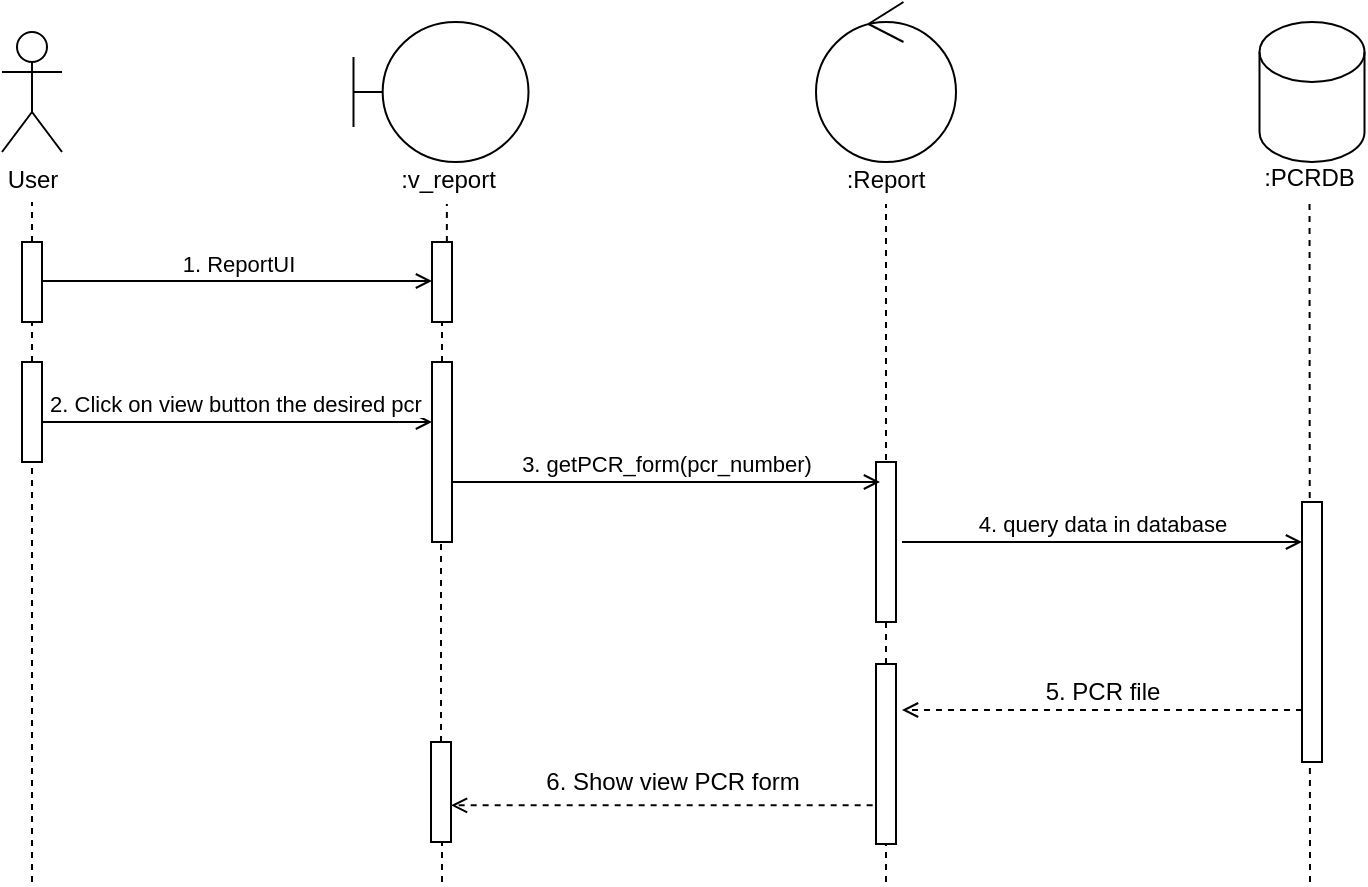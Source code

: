 <mxfile version="13.6.10" type="browser"><diagram id="q2syZKTEkAfUzBkTHq89" name="Page-1"><mxGraphModel dx="1038" dy="548" grid="1" gridSize="10" guides="1" tooltips="1" connect="1" arrows="1" fold="1" page="1" pageScale="1" pageWidth="827" pageHeight="1169" math="0" shadow="0"><root><mxCell id="0"/><mxCell id="1" parent="0"/><mxCell id="x_Y40ftsfW43p8Ch2PSU-1" value="User" style="shape=umlActor;verticalLabelPosition=bottom;verticalAlign=top;html=1;outlineConnect=0;" parent="1" vertex="1"><mxGeometry x="90" y="65" width="30" height="60" as="geometry"/></mxCell><mxCell id="x_Y40ftsfW43p8Ch2PSU-2" value="" style="shape=umlBoundary;whiteSpace=wrap;html=1;" parent="1" vertex="1"><mxGeometry x="265.75" y="60" width="87.5" height="70" as="geometry"/></mxCell><mxCell id="x_Y40ftsfW43p8Ch2PSU-3" value="" style="ellipse;shape=umlControl;whiteSpace=wrap;html=1;" parent="1" vertex="1"><mxGeometry x="497" y="50" width="70" height="80" as="geometry"/></mxCell><mxCell id="x_Y40ftsfW43p8Ch2PSU-4" value="" style="shape=cylinder3;whiteSpace=wrap;html=1;boundedLbl=1;backgroundOutline=1;size=15;" parent="1" vertex="1"><mxGeometry x="718.75" y="60" width="52.5" height="70" as="geometry"/></mxCell><mxCell id="x_Y40ftsfW43p8Ch2PSU-5" value="" style="endArrow=none;dashed=1;html=1;" parent="1" source="x_Y40ftsfW43p8Ch2PSU-36" target="x_Y40ftsfW43p8Ch2PSU-8" edge="1"><mxGeometry width="50" height="50" relative="1" as="geometry"><mxPoint x="310" y="660" as="sourcePoint"/><mxPoint x="310" y="70" as="targetPoint"/></mxGeometry></mxCell><mxCell id="x_Y40ftsfW43p8Ch2PSU-6" value="" style="endArrow=none;dashed=1;html=1;" parent="1" source="x_Y40ftsfW43p8Ch2PSU-19" target="x_Y40ftsfW43p8Ch2PSU-9" edge="1"><mxGeometry width="50" height="50" relative="1" as="geometry"><mxPoint x="534.5" y="660" as="sourcePoint"/><mxPoint x="534.5" y="220" as="targetPoint"/></mxGeometry></mxCell><mxCell id="x_Y40ftsfW43p8Ch2PSU-7" value="" style="endArrow=none;dashed=1;html=1;" parent="1" target="x_Y40ftsfW43p8Ch2PSU-10" edge="1"><mxGeometry width="50" height="50" relative="1" as="geometry"><mxPoint x="744" y="490" as="sourcePoint"/><mxPoint x="745.75" y="217" as="targetPoint"/></mxGeometry></mxCell><mxCell id="x_Y40ftsfW43p8Ch2PSU-8" value=":v_report" style="text;align=center;fontStyle=0;verticalAlign=middle;spacingLeft=3;spacingRight=3;strokeColor=none;rotatable=0;points=[[0,0.5],[1,0.5]];portConstraint=eastwest;" parent="1" vertex="1"><mxGeometry x="273.25" y="125" width="80" height="26" as="geometry"/></mxCell><mxCell id="x_Y40ftsfW43p8Ch2PSU-9" value=":Report" style="text;align=center;fontStyle=0;verticalAlign=middle;spacingLeft=3;spacingRight=3;strokeColor=none;rotatable=0;points=[[0,0.5],[1,0.5]];portConstraint=eastwest;" parent="1" vertex="1"><mxGeometry x="492" y="125" width="80" height="26" as="geometry"/></mxCell><mxCell id="x_Y40ftsfW43p8Ch2PSU-10" value=":PCRDB" style="text;align=center;fontStyle=0;verticalAlign=middle;spacingLeft=3;spacingRight=3;strokeColor=none;rotatable=0;points=[[0,0.5],[1,0.5]];portConstraint=eastwest;" parent="1" vertex="1"><mxGeometry x="718.75" y="124" width="50" height="26" as="geometry"/></mxCell><mxCell id="x_Y40ftsfW43p8Ch2PSU-11" value="" style="html=1;points=[];perimeter=orthogonalPerimeter;" parent="1" vertex="1"><mxGeometry x="100" y="230" width="10" height="50" as="geometry"/></mxCell><mxCell id="x_Y40ftsfW43p8Ch2PSU-12" value="" style="endArrow=none;dashed=1;html=1;" parent="1" target="x_Y40ftsfW43p8Ch2PSU-11" edge="1"><mxGeometry width="50" height="50" relative="1" as="geometry"><mxPoint x="105" y="490" as="sourcePoint"/><mxPoint x="104.5" y="220" as="targetPoint"/></mxGeometry></mxCell><mxCell id="x_Y40ftsfW43p8Ch2PSU-13" value="2. Click on view button the desired pcr&amp;nbsp;" style="html=1;verticalAlign=bottom;endArrow=open;endFill=0;" parent="1" target="x_Y40ftsfW43p8Ch2PSU-14" edge="1"><mxGeometry width="80" relative="1" as="geometry"><mxPoint x="110" y="260" as="sourcePoint"/><mxPoint x="190" y="260" as="targetPoint"/></mxGeometry></mxCell><mxCell id="x_Y40ftsfW43p8Ch2PSU-14" value="" style="html=1;points=[];perimeter=orthogonalPerimeter;" parent="1" vertex="1"><mxGeometry x="305" y="230" width="10" height="90" as="geometry"/></mxCell><mxCell id="x_Y40ftsfW43p8Ch2PSU-15" value="" style="html=1;points=[];perimeter=orthogonalPerimeter;" parent="1" vertex="1"><mxGeometry x="527" y="280" width="10" height="80" as="geometry"/></mxCell><mxCell id="x_Y40ftsfW43p8Ch2PSU-16" value="3. getPCR_form(pcr_number)" style="html=1;verticalAlign=bottom;endArrow=open;endFill=0;" parent="1" edge="1"><mxGeometry width="80" relative="1" as="geometry"><mxPoint x="315" y="290" as="sourcePoint"/><mxPoint x="529" y="290" as="targetPoint"/></mxGeometry></mxCell><mxCell id="x_Y40ftsfW43p8Ch2PSU-17" value="4. query data in database" style="html=1;verticalAlign=bottom;endArrow=open;endFill=0;" parent="1" target="x_Y40ftsfW43p8Ch2PSU-18" edge="1"><mxGeometry width="80" relative="1" as="geometry"><mxPoint x="540" y="320" as="sourcePoint"/><mxPoint x="620" y="320" as="targetPoint"/></mxGeometry></mxCell><mxCell id="x_Y40ftsfW43p8Ch2PSU-18" value="" style="html=1;points=[];perimeter=orthogonalPerimeter;" parent="1" vertex="1"><mxGeometry x="740" y="300" width="10" height="130" as="geometry"/></mxCell><mxCell id="x_Y40ftsfW43p8Ch2PSU-19" value="" style="html=1;points=[];perimeter=orthogonalPerimeter;" parent="1" vertex="1"><mxGeometry x="527" y="381" width="10" height="90" as="geometry"/></mxCell><mxCell id="x_Y40ftsfW43p8Ch2PSU-20" value="" style="endArrow=none;dashed=1;html=1;" parent="1" target="x_Y40ftsfW43p8Ch2PSU-19" edge="1"><mxGeometry width="50" height="50" relative="1" as="geometry"><mxPoint x="532" y="490" as="sourcePoint"/><mxPoint x="534.5" y="220" as="targetPoint"/></mxGeometry></mxCell><mxCell id="x_Y40ftsfW43p8Ch2PSU-21" value="" style="html=1;verticalAlign=bottom;endArrow=open;endFill=0;dashed=1;" parent="1" source="x_Y40ftsfW43p8Ch2PSU-18" edge="1"><mxGeometry width="80" relative="1" as="geometry"><mxPoint x="640" y="400" as="sourcePoint"/><mxPoint x="540" y="404" as="targetPoint"/></mxGeometry></mxCell><mxCell id="x_Y40ftsfW43p8Ch2PSU-22" value="5. PCR file " style="text;html=1;align=center;verticalAlign=middle;resizable=0;points=[];autosize=1;" parent="1" vertex="1"><mxGeometry x="605" y="385" width="70" height="20" as="geometry"/></mxCell><mxCell id="x_Y40ftsfW43p8Ch2PSU-23" value="" style="html=1;points=[];perimeter=orthogonalPerimeter;" parent="1" vertex="1"><mxGeometry x="304.5" y="420" width="10" height="50" as="geometry"/></mxCell><mxCell id="x_Y40ftsfW43p8Ch2PSU-24" value="" style="endArrow=none;dashed=1;html=1;" parent="1" target="x_Y40ftsfW43p8Ch2PSU-23" edge="1"><mxGeometry width="50" height="50" relative="1" as="geometry"><mxPoint x="310" y="490" as="sourcePoint"/><mxPoint x="310" y="220" as="targetPoint"/></mxGeometry></mxCell><mxCell id="x_Y40ftsfW43p8Ch2PSU-25" value="" style="html=1;verticalAlign=bottom;endArrow=open;endFill=0;dashed=1;exitX=-0.167;exitY=0.785;exitDx=0;exitDy=0;exitPerimeter=0;" parent="1" source="x_Y40ftsfW43p8Ch2PSU-19" target="x_Y40ftsfW43p8Ch2PSU-23" edge="1"><mxGeometry width="80" relative="1" as="geometry"><mxPoint x="515" y="405" as="sourcePoint"/><mxPoint x="315" y="405" as="targetPoint"/></mxGeometry></mxCell><mxCell id="x_Y40ftsfW43p8Ch2PSU-26" value="6. Show view PCR form" style="text;html=1;align=center;verticalAlign=middle;resizable=0;points=[];autosize=1;" parent="1" vertex="1"><mxGeometry x="355" y="430" width="140" height="20" as="geometry"/></mxCell><mxCell id="x_Y40ftsfW43p8Ch2PSU-34" value="" style="html=1;points=[];perimeter=orthogonalPerimeter;" parent="1" vertex="1"><mxGeometry x="100" y="170" width="10" height="40" as="geometry"/></mxCell><mxCell id="x_Y40ftsfW43p8Ch2PSU-35" value="" style="endArrow=none;dashed=1;html=1;" parent="1" source="x_Y40ftsfW43p8Ch2PSU-41" edge="1"><mxGeometry width="50" height="50" relative="1" as="geometry"><mxPoint x="104" y="230" as="sourcePoint"/><mxPoint x="105" y="150" as="targetPoint"/><Array as="points"/></mxGeometry></mxCell><mxCell id="x_Y40ftsfW43p8Ch2PSU-36" value="" style="html=1;points=[];perimeter=orthogonalPerimeter;" parent="1" vertex="1"><mxGeometry x="305" y="170" width="10" height="40" as="geometry"/></mxCell><mxCell id="x_Y40ftsfW43p8Ch2PSU-37" value="" style="endArrow=none;dashed=1;html=1;" parent="1" source="x_Y40ftsfW43p8Ch2PSU-39" target="x_Y40ftsfW43p8Ch2PSU-36" edge="1"><mxGeometry width="50" height="50" relative="1" as="geometry"><mxPoint x="309.983" y="420" as="sourcePoint"/><mxPoint x="309.983" y="66" as="targetPoint"/></mxGeometry></mxCell><mxCell id="x_Y40ftsfW43p8Ch2PSU-38" value="1. ReportUI" style="html=1;verticalAlign=bottom;endArrow=open;endFill=0;" parent="1" edge="1"><mxGeometry width="80" relative="1" as="geometry"><mxPoint x="110" y="189.5" as="sourcePoint"/><mxPoint x="305" y="189.5" as="targetPoint"/></mxGeometry></mxCell><mxCell id="x_Y40ftsfW43p8Ch2PSU-39" value="" style="html=1;points=[];perimeter=orthogonalPerimeter;" parent="1" vertex="1"><mxGeometry x="305" y="230" width="10" height="90" as="geometry"/></mxCell><mxCell id="x_Y40ftsfW43p8Ch2PSU-40" value="" style="endArrow=none;dashed=1;html=1;" parent="1" source="x_Y40ftsfW43p8Ch2PSU-23" target="x_Y40ftsfW43p8Ch2PSU-39" edge="1"><mxGeometry width="50" height="50" relative="1" as="geometry"><mxPoint x="309.5" y="420" as="sourcePoint"/><mxPoint x="309.5" y="210" as="targetPoint"/></mxGeometry></mxCell><mxCell id="x_Y40ftsfW43p8Ch2PSU-41" value="" style="html=1;points=[];perimeter=orthogonalPerimeter;" parent="1" vertex="1"><mxGeometry x="100" y="170" width="10" height="40" as="geometry"/></mxCell><mxCell id="x_Y40ftsfW43p8Ch2PSU-42" value="" style="endArrow=none;dashed=1;html=1;" parent="1" source="x_Y40ftsfW43p8Ch2PSU-11" target="x_Y40ftsfW43p8Ch2PSU-41" edge="1"><mxGeometry width="50" height="50" relative="1" as="geometry"><mxPoint x="105" y="230" as="sourcePoint"/><mxPoint x="105" y="150" as="targetPoint"/><Array as="points"/></mxGeometry></mxCell></root></mxGraphModel></diagram></mxfile>
